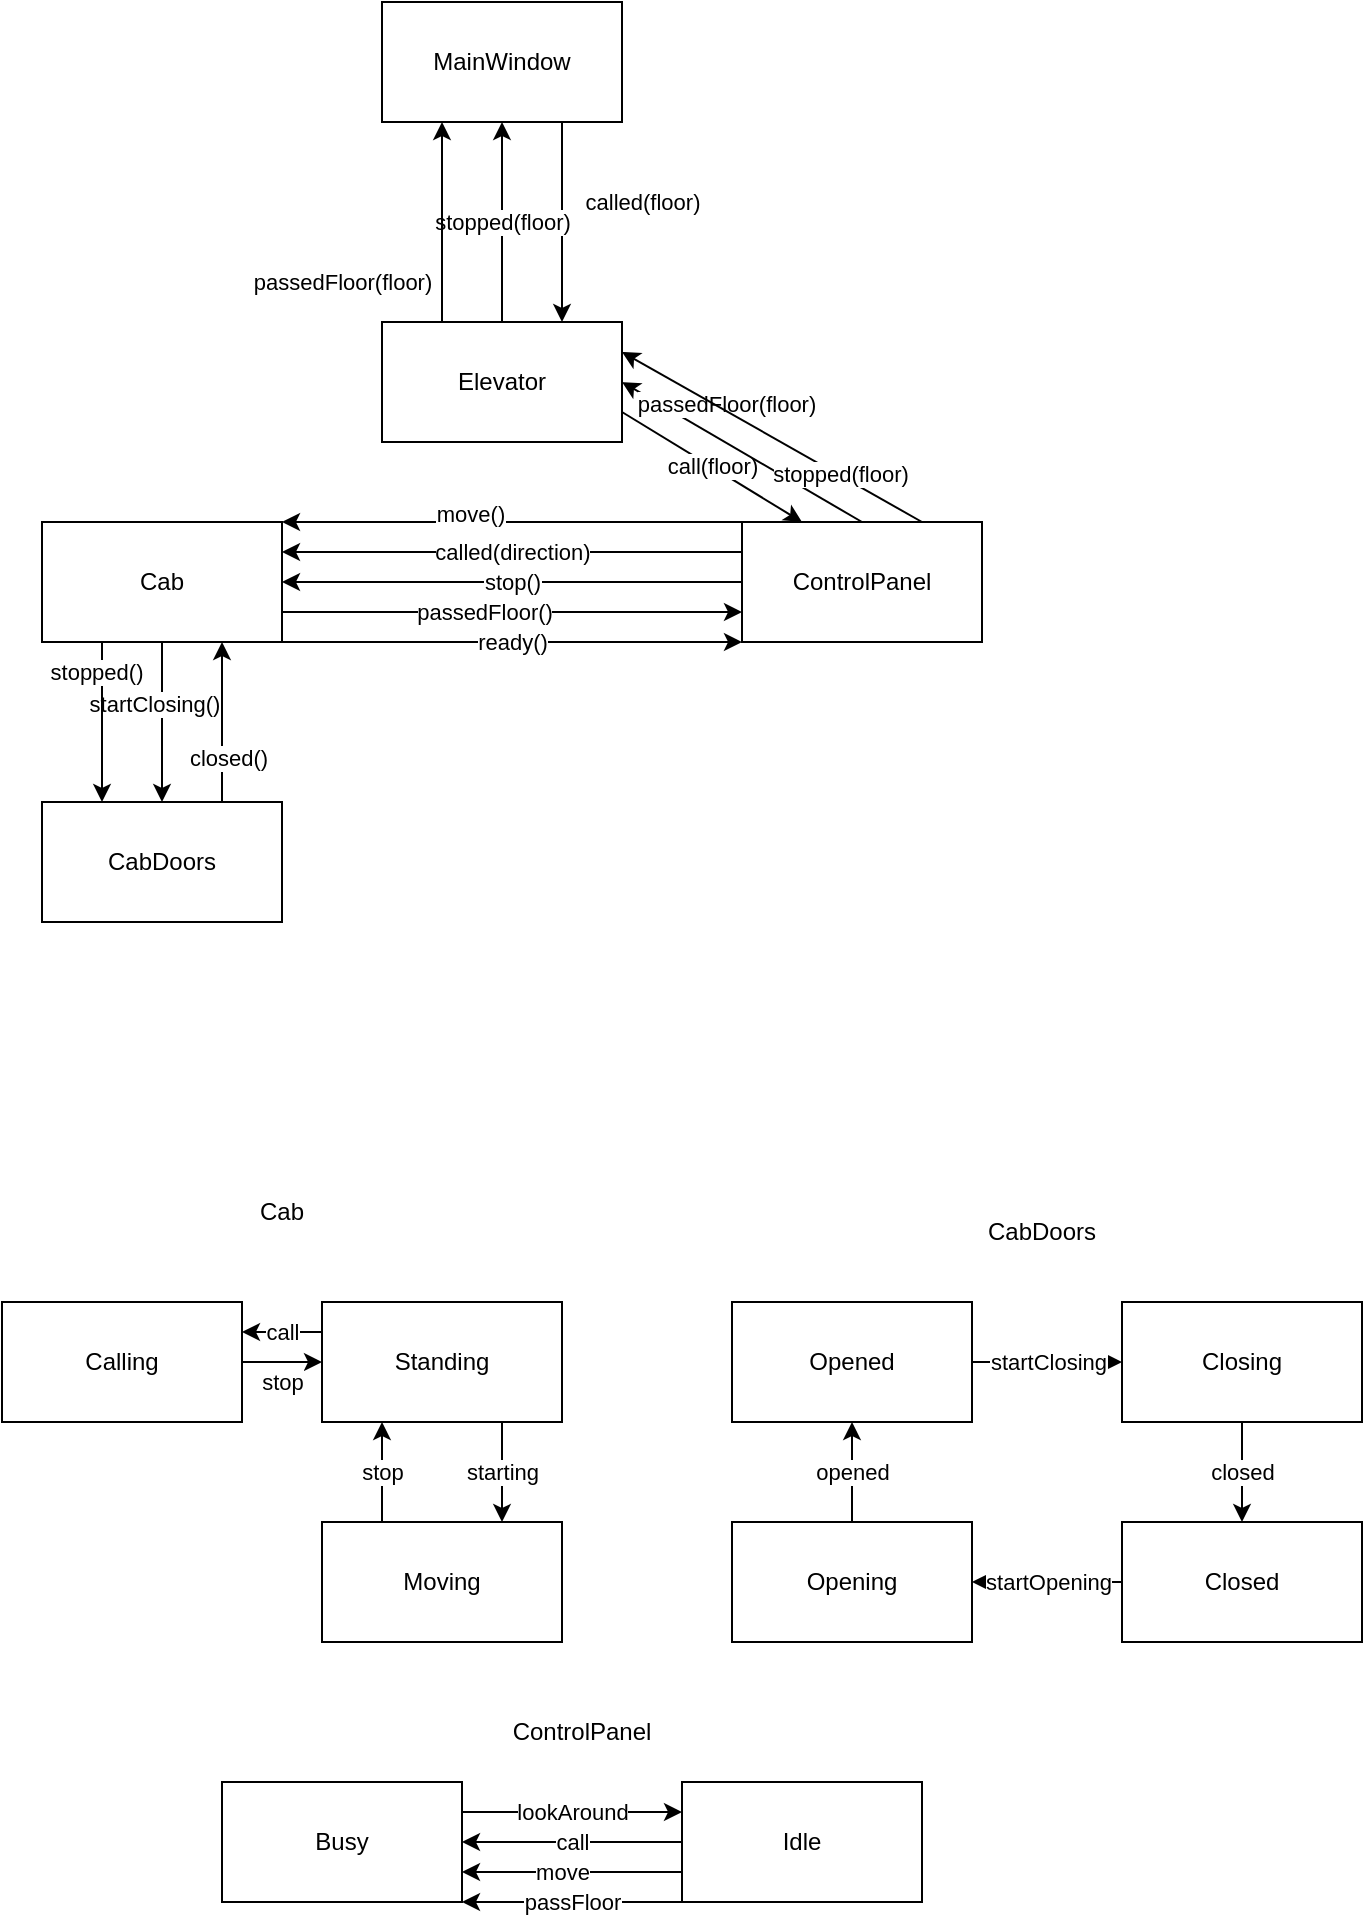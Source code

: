 <mxfile>
    <diagram id="8qJ-pYi_JY0E6kD0hDAJ" name="Page-1">
        <mxGraphModel dx="549" dy="468" grid="1" gridSize="10" guides="1" tooltips="1" connect="1" arrows="1" fold="1" page="1" pageScale="1" pageWidth="850" pageHeight="1100" math="0" shadow="0">
            <root>
                <mxCell id="0"/>
                <mxCell id="1" parent="0"/>
                <mxCell id="7" value="called(floor)" style="edgeStyle=none;html=1;exitX=0.75;exitY=1;exitDx=0;exitDy=0;entryX=0.75;entryY=0;entryDx=0;entryDy=0;" parent="1" source="2" target="3" edge="1">
                    <mxGeometry x="-0.2" y="40" relative="1" as="geometry">
                        <mxPoint as="offset"/>
                    </mxGeometry>
                </mxCell>
                <mxCell id="2" value="MainWindow" style="rounded=0;whiteSpace=wrap;html=1;" parent="1" vertex="1">
                    <mxGeometry x="190" y="90" width="120" height="60" as="geometry"/>
                </mxCell>
                <mxCell id="8" value="stopped(floor)" style="edgeStyle=none;html=1;exitX=0.5;exitY=0;exitDx=0;exitDy=0;entryX=0.5;entryY=1;entryDx=0;entryDy=0;" parent="1" source="3" target="2" edge="1">
                    <mxGeometry relative="1" as="geometry"/>
                </mxCell>
                <mxCell id="9" value="passedFloor(floor)" style="edgeStyle=none;html=1;exitX=0.25;exitY=0;exitDx=0;exitDy=0;entryX=0.25;entryY=1;entryDx=0;entryDy=0;" parent="1" source="3" target="2" edge="1">
                    <mxGeometry x="-0.6" y="50" relative="1" as="geometry">
                        <mxPoint as="offset"/>
                    </mxGeometry>
                </mxCell>
                <mxCell id="10" value="call(floor)" style="edgeStyle=none;html=1;exitX=1;exitY=0.75;exitDx=0;exitDy=0;entryX=0.25;entryY=0;entryDx=0;entryDy=0;" parent="1" source="3" target="4" edge="1">
                    <mxGeometry relative="1" as="geometry"/>
                </mxCell>
                <mxCell id="3" value="Elevator" style="rounded=0;whiteSpace=wrap;html=1;" parent="1" vertex="1">
                    <mxGeometry x="190" y="250" width="120" height="60" as="geometry"/>
                </mxCell>
                <mxCell id="12" value="called(direction)" style="edgeStyle=none;html=1;exitX=0;exitY=0.25;exitDx=0;exitDy=0;entryX=1;entryY=0.25;entryDx=0;entryDy=0;" parent="1" source="4" target="5" edge="1">
                    <mxGeometry relative="1" as="geometry"/>
                </mxCell>
                <mxCell id="13" style="edgeStyle=none;html=1;exitX=0;exitY=0;exitDx=0;exitDy=0;entryX=1;entryY=0;entryDx=0;entryDy=0;" parent="1" source="4" target="5" edge="1">
                    <mxGeometry relative="1" as="geometry"/>
                </mxCell>
                <mxCell id="14" value="move()" style="edgeLabel;html=1;align=center;verticalAlign=middle;resizable=0;points=[];" parent="13" vertex="1" connectable="0">
                    <mxGeometry x="0.183" y="-4" relative="1" as="geometry">
                        <mxPoint as="offset"/>
                    </mxGeometry>
                </mxCell>
                <mxCell id="15" value="stop()" style="edgeStyle=none;html=1;exitX=0;exitY=0.5;exitDx=0;exitDy=0;entryX=1;entryY=0.5;entryDx=0;entryDy=0;" parent="1" source="4" target="5" edge="1">
                    <mxGeometry relative="1" as="geometry"/>
                </mxCell>
                <mxCell id="19" style="edgeStyle=none;html=1;exitX=0.5;exitY=0;exitDx=0;exitDy=0;entryX=1;entryY=0.5;entryDx=0;entryDy=0;" parent="1" source="4" target="3" edge="1">
                    <mxGeometry relative="1" as="geometry"/>
                </mxCell>
                <mxCell id="20" value="passedFloor(floor)" style="edgeLabel;html=1;align=center;verticalAlign=middle;resizable=0;points=[];" parent="19" vertex="1" connectable="0">
                    <mxGeometry x="0.495" y="-4" relative="1" as="geometry">
                        <mxPoint x="20" y="-3" as="offset"/>
                    </mxGeometry>
                </mxCell>
                <mxCell id="21" style="edgeStyle=none;html=1;exitX=0.75;exitY=0;exitDx=0;exitDy=0;entryX=1;entryY=0.25;entryDx=0;entryDy=0;" parent="1" source="4" target="3" edge="1">
                    <mxGeometry relative="1" as="geometry"/>
                </mxCell>
                <mxCell id="22" value="stopped(floor)" style="edgeLabel;html=1;align=center;verticalAlign=middle;resizable=0;points=[];" parent="21" vertex="1" connectable="0">
                    <mxGeometry x="-0.451" y="-1" relative="1" as="geometry">
                        <mxPoint as="offset"/>
                    </mxGeometry>
                </mxCell>
                <mxCell id="4" value="ControlPanel" style="rounded=0;whiteSpace=wrap;html=1;" parent="1" vertex="1">
                    <mxGeometry x="370" y="350" width="120" height="60" as="geometry"/>
                </mxCell>
                <mxCell id="16" style="edgeStyle=none;html=1;exitX=1;exitY=0.75;exitDx=0;exitDy=0;entryX=0;entryY=0.75;entryDx=0;entryDy=0;" parent="1" edge="1">
                    <mxGeometry relative="1" as="geometry">
                        <mxPoint x="140" y="395" as="sourcePoint"/>
                        <mxPoint x="370" y="395" as="targetPoint"/>
                    </mxGeometry>
                </mxCell>
                <mxCell id="17" value="passedFloor()" style="edgeLabel;html=1;align=center;verticalAlign=middle;resizable=0;points=[];" parent="16" vertex="1" connectable="0">
                    <mxGeometry x="0.278" relative="1" as="geometry">
                        <mxPoint x="-46" as="offset"/>
                    </mxGeometry>
                </mxCell>
                <mxCell id="18" value="ready()" style="edgeStyle=none;html=1;exitX=1;exitY=1;exitDx=0;exitDy=0;entryX=0;entryY=1;entryDx=0;entryDy=0;" parent="1" source="5" target="4" edge="1">
                    <mxGeometry relative="1" as="geometry"/>
                </mxCell>
                <mxCell id="23" style="edgeStyle=none;html=1;exitX=0.5;exitY=1;exitDx=0;exitDy=0;entryX=0.5;entryY=0;entryDx=0;entryDy=0;" parent="1" source="5" target="6" edge="1">
                    <mxGeometry relative="1" as="geometry"/>
                </mxCell>
                <mxCell id="24" value="startClosing()" style="edgeLabel;html=1;align=center;verticalAlign=middle;resizable=0;points=[];" parent="23" vertex="1" connectable="0">
                    <mxGeometry x="-0.223" y="-4" relative="1" as="geometry">
                        <mxPoint as="offset"/>
                    </mxGeometry>
                </mxCell>
                <mxCell id="27" style="edgeStyle=none;html=1;exitX=0.25;exitY=1;exitDx=0;exitDy=0;entryX=0.25;entryY=0;entryDx=0;entryDy=0;" parent="1" source="5" target="6" edge="1">
                    <mxGeometry relative="1" as="geometry"/>
                </mxCell>
                <mxCell id="28" value="stopped()" style="edgeLabel;html=1;align=center;verticalAlign=middle;resizable=0;points=[];" parent="27" vertex="1" connectable="0">
                    <mxGeometry x="-0.626" y="-3" relative="1" as="geometry">
                        <mxPoint as="offset"/>
                    </mxGeometry>
                </mxCell>
                <mxCell id="5" value="Cab" style="rounded=0;whiteSpace=wrap;html=1;" parent="1" vertex="1">
                    <mxGeometry x="20" y="350" width="120" height="60" as="geometry"/>
                </mxCell>
                <mxCell id="25" style="edgeStyle=none;html=1;exitX=0.75;exitY=0;exitDx=0;exitDy=0;entryX=0.75;entryY=1;entryDx=0;entryDy=0;" parent="1" source="6" target="5" edge="1">
                    <mxGeometry relative="1" as="geometry"/>
                </mxCell>
                <mxCell id="26" value="closed()" style="edgeLabel;html=1;align=center;verticalAlign=middle;resizable=0;points=[];" parent="25" vertex="1" connectable="0">
                    <mxGeometry x="-0.434" y="-3" relative="1" as="geometry">
                        <mxPoint as="offset"/>
                    </mxGeometry>
                </mxCell>
                <mxCell id="6" value="CabDoors" style="rounded=0;whiteSpace=wrap;html=1;" parent="1" vertex="1">
                    <mxGeometry x="20" y="490" width="120" height="60" as="geometry"/>
                </mxCell>
                <mxCell id="32" value="Cab" style="text;html=1;strokeColor=none;fillColor=none;align=center;verticalAlign=middle;whiteSpace=wrap;rounded=0;shadow=0;glass=0;fillStyle=auto;" parent="1" vertex="1">
                    <mxGeometry x="110" y="680" width="60" height="30" as="geometry"/>
                </mxCell>
                <mxCell id="38" value="stop" style="edgeStyle=none;html=1;exitX=1;exitY=0.5;exitDx=0;exitDy=0;" parent="1" source="33" target="34" edge="1">
                    <mxGeometry y="-10" relative="1" as="geometry">
                        <Array as="points">
                            <mxPoint x="140" y="770"/>
                        </Array>
                        <mxPoint as="offset"/>
                    </mxGeometry>
                </mxCell>
                <mxCell id="33" value="Calling" style="rounded=0;whiteSpace=wrap;html=1;shadow=0;glass=0;fillStyle=auto;strokeColor=default;strokeWidth=1;fillColor=none;gradientColor=none;" parent="1" vertex="1">
                    <mxGeometry y="740" width="120" height="60" as="geometry"/>
                </mxCell>
                <mxCell id="37" value="starting" style="edgeStyle=none;html=1;exitX=0.75;exitY=1;exitDx=0;exitDy=0;entryX=0.75;entryY=0;entryDx=0;entryDy=0;" parent="1" source="34" target="35" edge="1">
                    <mxGeometry relative="1" as="geometry"/>
                </mxCell>
                <mxCell id="40" value="call" style="edgeStyle=none;html=1;exitX=0;exitY=0.25;exitDx=0;exitDy=0;entryX=1;entryY=0.25;entryDx=0;entryDy=0;" parent="1" source="34" target="33" edge="1">
                    <mxGeometry relative="1" as="geometry"/>
                </mxCell>
                <mxCell id="34" value="Standing" style="rounded=0;whiteSpace=wrap;html=1;shadow=0;glass=0;fillStyle=auto;strokeColor=default;strokeWidth=1;fillColor=none;gradientColor=none;" parent="1" vertex="1">
                    <mxGeometry x="160" y="740" width="120" height="60" as="geometry"/>
                </mxCell>
                <mxCell id="39" value="stop" style="edgeStyle=none;html=1;exitX=0.25;exitY=0;exitDx=0;exitDy=0;entryX=0.25;entryY=1;entryDx=0;entryDy=0;" parent="1" source="35" target="34" edge="1">
                    <mxGeometry relative="1" as="geometry"/>
                </mxCell>
                <mxCell id="35" value="Moving" style="rounded=0;whiteSpace=wrap;html=1;shadow=0;glass=0;fillStyle=auto;strokeColor=default;strokeWidth=1;fillColor=none;gradientColor=none;" parent="1" vertex="1">
                    <mxGeometry x="160" y="850" width="120" height="60" as="geometry"/>
                </mxCell>
                <mxCell id="36" value="CabDoors" style="text;html=1;strokeColor=none;fillColor=none;align=center;verticalAlign=middle;whiteSpace=wrap;rounded=0;shadow=0;glass=0;fillStyle=auto;" parent="1" vertex="1">
                    <mxGeometry x="490" y="690" width="60" height="30" as="geometry"/>
                </mxCell>
                <mxCell id="45" value="startClosing" style="edgeStyle=none;html=1;exitX=1;exitY=0.5;exitDx=0;exitDy=0;entryX=0;entryY=0.5;entryDx=0;entryDy=0;" parent="1" source="41" target="43" edge="1">
                    <mxGeometry relative="1" as="geometry"/>
                </mxCell>
                <mxCell id="41" value="Opened" style="rounded=0;whiteSpace=wrap;html=1;shadow=0;glass=0;fillStyle=auto;strokeColor=default;strokeWidth=1;fillColor=none;gradientColor=none;" parent="1" vertex="1">
                    <mxGeometry x="365" y="740" width="120" height="60" as="geometry"/>
                </mxCell>
                <mxCell id="47" value="startOpening" style="edgeStyle=none;html=1;exitX=0;exitY=0.5;exitDx=0;exitDy=0;" parent="1" source="42" target="44" edge="1">
                    <mxGeometry relative="1" as="geometry"/>
                </mxCell>
                <mxCell id="42" value="Closed" style="rounded=0;whiteSpace=wrap;html=1;shadow=0;glass=0;fillStyle=auto;strokeColor=default;strokeWidth=1;fillColor=none;gradientColor=none;" parent="1" vertex="1">
                    <mxGeometry x="560" y="850" width="120" height="60" as="geometry"/>
                </mxCell>
                <mxCell id="46" value="closed" style="edgeStyle=none;html=1;exitX=0.5;exitY=1;exitDx=0;exitDy=0;entryX=0.5;entryY=0;entryDx=0;entryDy=0;" parent="1" source="43" target="42" edge="1">
                    <mxGeometry relative="1" as="geometry"/>
                </mxCell>
                <mxCell id="43" value="Closing" style="rounded=0;whiteSpace=wrap;html=1;shadow=0;glass=0;fillStyle=auto;strokeColor=default;strokeWidth=1;fillColor=none;gradientColor=none;" parent="1" vertex="1">
                    <mxGeometry x="560" y="740" width="120" height="60" as="geometry"/>
                </mxCell>
                <mxCell id="48" value="opened" style="edgeStyle=none;html=1;exitX=0.5;exitY=0;exitDx=0;exitDy=0;" parent="1" source="44" target="41" edge="1">
                    <mxGeometry relative="1" as="geometry"/>
                </mxCell>
                <mxCell id="44" value="Opening" style="rounded=0;whiteSpace=wrap;html=1;shadow=0;glass=0;fillStyle=auto;strokeColor=default;strokeWidth=1;fillColor=none;gradientColor=none;" parent="1" vertex="1">
                    <mxGeometry x="365" y="850" width="120" height="60" as="geometry"/>
                </mxCell>
                <mxCell id="49" value="ControlPanel" style="text;html=1;strokeColor=none;fillColor=none;align=center;verticalAlign=middle;whiteSpace=wrap;rounded=0;shadow=0;glass=0;fillStyle=auto;" parent="1" vertex="1">
                    <mxGeometry x="260" y="940" width="60" height="30" as="geometry"/>
                </mxCell>
                <mxCell id="59" value="lookAround" style="edgeStyle=none;html=1;exitX=1;exitY=0.25;exitDx=0;exitDy=0;entryX=0;entryY=0.25;entryDx=0;entryDy=0;" edge="1" parent="1" source="50" target="51">
                    <mxGeometry relative="1" as="geometry"/>
                </mxCell>
                <mxCell id="50" value="Busy" style="rounded=0;whiteSpace=wrap;html=1;shadow=0;glass=0;fillStyle=auto;strokeColor=default;strokeWidth=1;fillColor=none;gradientColor=none;" parent="1" vertex="1">
                    <mxGeometry x="110" y="980" width="120" height="60" as="geometry"/>
                </mxCell>
                <mxCell id="53" value="move" style="edgeStyle=none;html=1;exitX=0;exitY=0.75;exitDx=0;exitDy=0;entryX=1;entryY=0.75;entryDx=0;entryDy=0;" parent="1" source="51" target="50" edge="1">
                    <mxGeometry x="0.091" relative="1" as="geometry">
                        <Array as="points">
                            <mxPoint x="290" y="1025"/>
                        </Array>
                        <mxPoint as="offset"/>
                    </mxGeometry>
                </mxCell>
                <mxCell id="60" value="call" style="edgeStyle=none;html=1;exitX=0;exitY=0.5;exitDx=0;exitDy=0;" edge="1" parent="1" source="51" target="50">
                    <mxGeometry relative="1" as="geometry"/>
                </mxCell>
                <mxCell id="61" value="passFloor" style="edgeStyle=none;html=1;exitX=0;exitY=1;exitDx=0;exitDy=0;entryX=1;entryY=1;entryDx=0;entryDy=0;" edge="1" parent="1" source="51" target="50">
                    <mxGeometry relative="1" as="geometry"/>
                </mxCell>
                <mxCell id="51" value="Idle" style="rounded=0;whiteSpace=wrap;html=1;shadow=0;glass=0;fillStyle=auto;strokeColor=default;strokeWidth=1;fillColor=none;gradientColor=none;" parent="1" vertex="1">
                    <mxGeometry x="340" y="980" width="120" height="60" as="geometry"/>
                </mxCell>
            </root>
        </mxGraphModel>
    </diagram>
</mxfile>